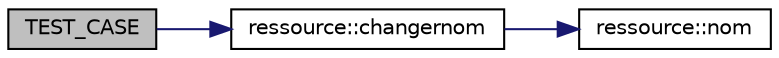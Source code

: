 digraph "TEST_CASE"
{
  edge [fontname="Helvetica",fontsize="10",labelfontname="Helvetica",labelfontsize="10"];
  node [fontname="Helvetica",fontsize="10",shape=record];
  rankdir="LR";
  Node2 [label="TEST_CASE",height=0.2,width=0.4,color="black", fillcolor="grey75", style="filled", fontcolor="black"];
  Node2 -> Node3 [color="midnightblue",fontsize="10",style="solid",fontname="Helvetica"];
  Node3 [label="ressource::changernom",height=0.2,width=0.4,color="black", fillcolor="white", style="filled",URL="$classressource.html#a2c2b1bee5ae87b3accdd84c088aef2fd",tooltip="Change le nom de la resource. "];
  Node3 -> Node4 [color="midnightblue",fontsize="10",style="solid",fontname="Helvetica"];
  Node4 [label="ressource::nom",height=0.2,width=0.4,color="black", fillcolor="white", style="filled",URL="$classressource.html#aff712b6d732b3f4091dd29f4349aba85",tooltip="Renvoie le nom de la ressource. "];
}

